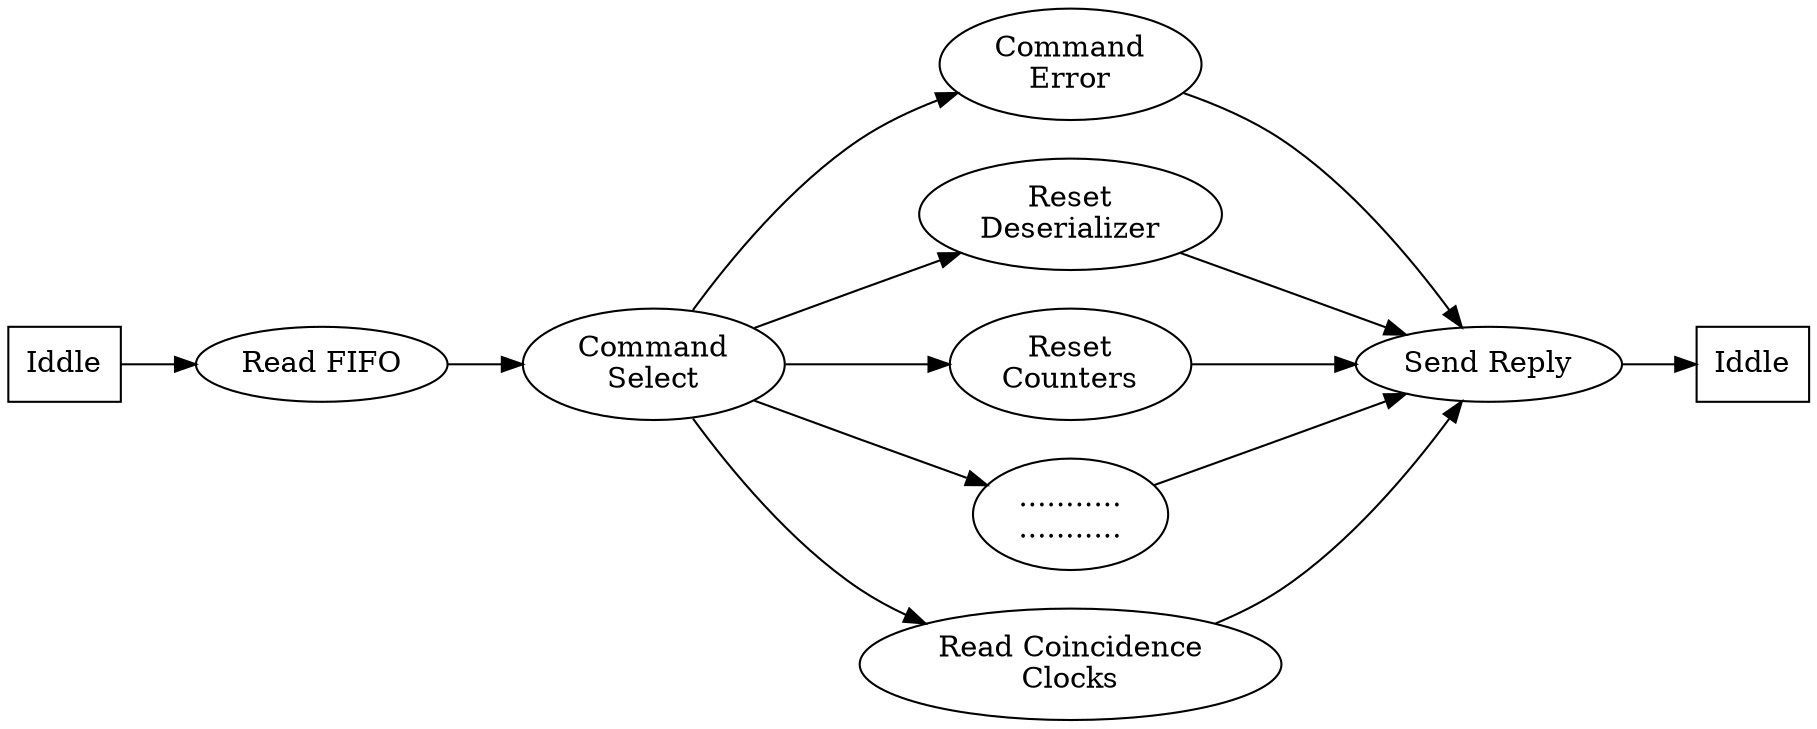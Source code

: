 digraph G {
    rankdir=LR;
    //newrank=true;
    //nodesep=0.666;
    
    Iddle [shape=box, label= "Iddle"];
    Iddle2 [shape=box, label= "Iddle"];
    ReadFifo1 [label= "Read FIFO"];
    //ReadFifo2 [label= "Read FIFO 2"];
    CmdSel [label= "Command\nSelect"];
    CmdErr [label= "Command\nError"];
    ResetSERDES [label= "Reset\nDeserializer"];
    reserCounters [label= "Reset\nCounters"];
    others [label= "...........\n..........."];
    ReadCoincClocks [label= "Read Coincidence\nClocks"];
    SendReply [label= "Send Reply"];
    
    //Iddle -> ReadFifo1 -> ReadFifo2 -> CmdSel;
    Iddle -> ReadFifo1 -> CmdSel;
    CmdSel -> CmdErr;
    CmdSel -> ResetSERDES;
    CmdSel -> reserCounters;
    CmdSel -> others;
    CmdSel -> ReadCoincClocks;
    
    CmdErr-> SendReply;
    ResetSERDES-> SendReply;
    reserCounters-> SendReply;
    others-> SendReply;
    ReadCoincClocks-> SendReply;
    
    SendReply -> Iddle2;
    
    { rank=same; CmdErr; ResetSERDES; reserCounters; others; ReadCoincClocks}
}
